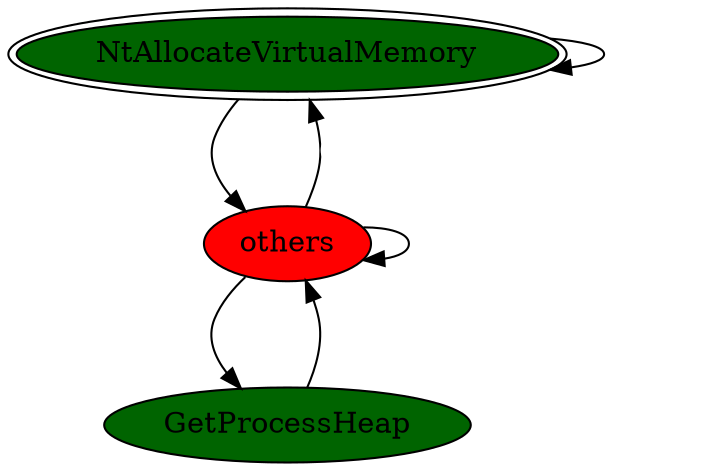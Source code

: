 digraph "./REPORTS/6746/API_PER_CATEGORY/VirtualProtectEx.exe_6828_Memory Management_API_per_Category_Transition_Matrix" {
	NtAllocateVirtualMemory [label=NtAllocateVirtualMemory fillcolor=darkgreen peripheries=2 style=filled]
	NtAllocateVirtualMemory -> NtAllocateVirtualMemory [label=0.3333 fontcolor=white]
	others [label=others fillcolor=red style=filled]
	NtAllocateVirtualMemory -> others [label=0.6667 fontcolor=white]
	others -> NtAllocateVirtualMemory [label=0.0357 fontcolor=white]
	others -> others [label=0.9286 fontcolor=white]
	GetProcessHeap [label=GetProcessHeap fillcolor=darkgreen style=filled]
	others -> GetProcessHeap [label=0.0357 fontcolor=white]
	GetProcessHeap -> others [label=1.0 fontcolor=white]
}
